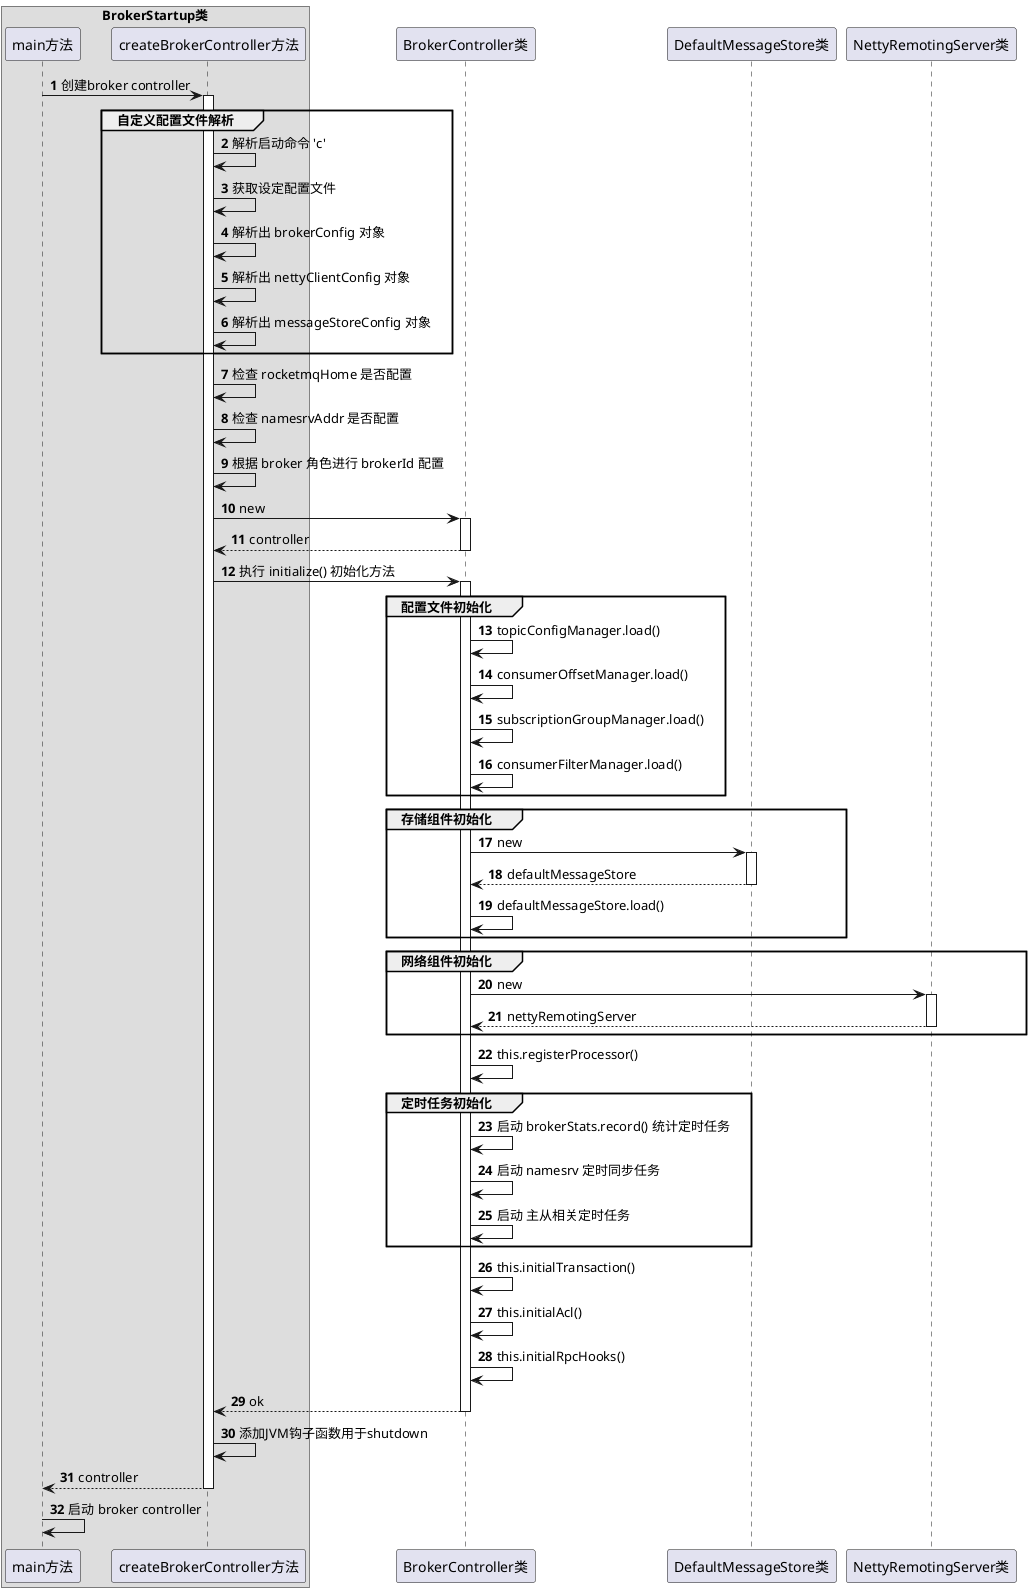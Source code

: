 @startuml
autonumber

box BrokerStartup类
participant main方法
participant createBrokerController方法
end box

participant BrokerController类
participant DefaultMessageStore类
participant NettyRemotingServer类

main方法 -> createBrokerController方法 ++: 创建broker controller
group 自定义配置文件解析
createBrokerController方法 -> createBrokerController方法 : 解析启动命令 'c'
createBrokerController方法 -> createBrokerController方法 : 获取设定配置文件
createBrokerController方法 -> createBrokerController方法 : 解析出 brokerConfig 对象
createBrokerController方法 -> createBrokerController方法 : 解析出 nettyClientConfig 对象
createBrokerController方法 -> createBrokerController方法 : 解析出 messageStoreConfig 对象
end

createBrokerController方法 -> createBrokerController方法 : 检查 rocketmqHome 是否配置
createBrokerController方法 -> createBrokerController方法 : 检查 namesrvAddr 是否配置
createBrokerController方法 -> createBrokerController方法 : 根据 broker 角色进行 brokerId 配置

createBrokerController方法 -> BrokerController类 ++: new
return controller
createBrokerController方法 -> BrokerController类 ++: 执行 initialize() 初始化方法
group 配置文件初始化
BrokerController类 -> BrokerController类 : topicConfigManager.load()
BrokerController类 -> BrokerController类 : consumerOffsetManager.load()
BrokerController类 -> BrokerController类 : subscriptionGroupManager.load()
BrokerController类 -> BrokerController类 : consumerFilterManager.load()
end
group 存储组件初始化
BrokerController类 -> DefaultMessageStore类 ++: new
return defaultMessageStore
BrokerController类 -> BrokerController类 : defaultMessageStore.load()
end
group 网络组件初始化
BrokerController类 -> NettyRemotingServer类 ++: new
return nettyRemotingServer
end
'注册处理器
BrokerController类 -> BrokerController类 : this.registerProcessor()
group 定时任务初始化
BrokerController类 -> BrokerController类 : 启动 brokerStats.record() 统计定时任务
BrokerController类 -> BrokerController类 : 启动 namesrv 定时同步任务
BrokerController类 -> BrokerController类 : 启动 主从相关定时任务
end
BrokerController类 -> BrokerController类 : this.initialTransaction()
BrokerController类 -> BrokerController类 : this.initialAcl()
BrokerController类 -> BrokerController类 : this.initialRpcHooks()
return ok
createBrokerController方法 -> createBrokerController方法 : 添加JVM钩子函数用于shutdown
return controller
main方法 -> main方法 : 启动 broker controller
@enduml